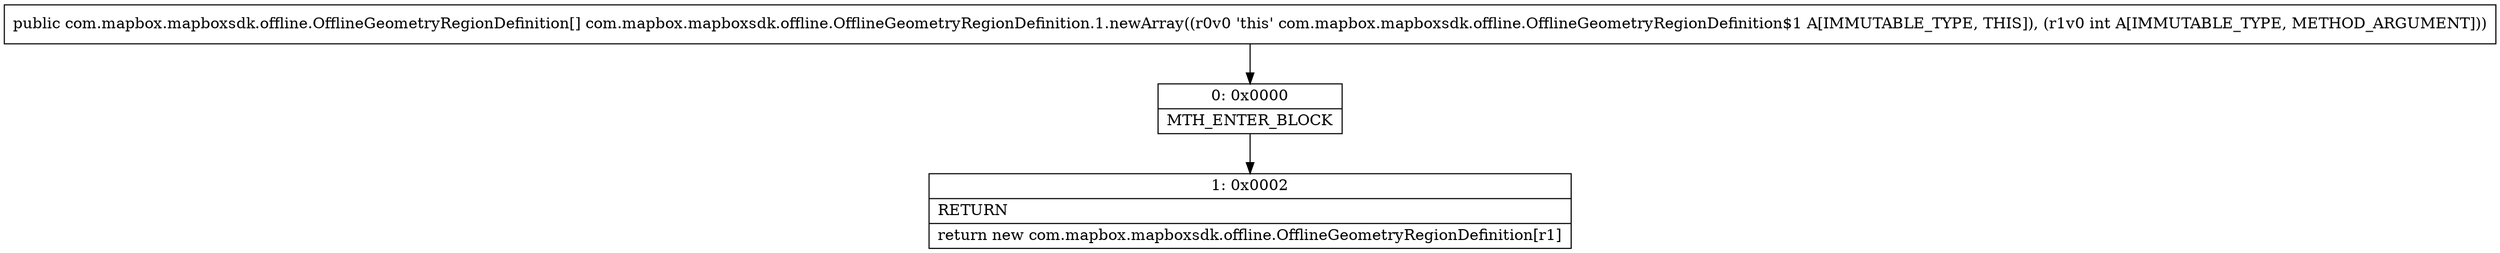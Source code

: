 digraph "CFG forcom.mapbox.mapboxsdk.offline.OfflineGeometryRegionDefinition.1.newArray(I)[Lcom\/mapbox\/mapboxsdk\/offline\/OfflineGeometryRegionDefinition;" {
Node_0 [shape=record,label="{0\:\ 0x0000|MTH_ENTER_BLOCK\l}"];
Node_1 [shape=record,label="{1\:\ 0x0002|RETURN\l|return new com.mapbox.mapboxsdk.offline.OfflineGeometryRegionDefinition[r1]\l}"];
MethodNode[shape=record,label="{public com.mapbox.mapboxsdk.offline.OfflineGeometryRegionDefinition[] com.mapbox.mapboxsdk.offline.OfflineGeometryRegionDefinition.1.newArray((r0v0 'this' com.mapbox.mapboxsdk.offline.OfflineGeometryRegionDefinition$1 A[IMMUTABLE_TYPE, THIS]), (r1v0 int A[IMMUTABLE_TYPE, METHOD_ARGUMENT])) }"];
MethodNode -> Node_0;
Node_0 -> Node_1;
}

